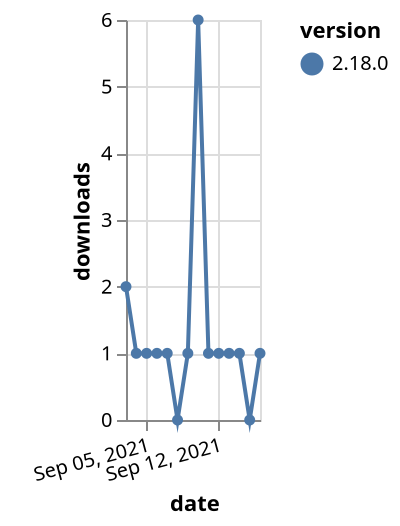 {"$schema": "https://vega.github.io/schema/vega-lite/v5.json", "description": "A simple bar chart with embedded data.", "data": {"values": [{"date": "2021-09-03", "total": 504, "delta": 2, "version": "2.18.0"}, {"date": "2021-09-04", "total": 505, "delta": 1, "version": "2.18.0"}, {"date": "2021-09-05", "total": 506, "delta": 1, "version": "2.18.0"}, {"date": "2021-09-06", "total": 507, "delta": 1, "version": "2.18.0"}, {"date": "2021-09-07", "total": 508, "delta": 1, "version": "2.18.0"}, {"date": "2021-09-08", "total": 508, "delta": 0, "version": "2.18.0"}, {"date": "2021-09-09", "total": 509, "delta": 1, "version": "2.18.0"}, {"date": "2021-09-10", "total": 515, "delta": 6, "version": "2.18.0"}, {"date": "2021-09-11", "total": 516, "delta": 1, "version": "2.18.0"}, {"date": "2021-09-12", "total": 517, "delta": 1, "version": "2.18.0"}, {"date": "2021-09-13", "total": 518, "delta": 1, "version": "2.18.0"}, {"date": "2021-09-14", "total": 519, "delta": 1, "version": "2.18.0"}, {"date": "2021-09-15", "total": 519, "delta": 0, "version": "2.18.0"}, {"date": "2021-09-16", "total": 520, "delta": 1, "version": "2.18.0"}]}, "width": "container", "mark": {"type": "line", "point": {"filled": true}}, "encoding": {"x": {"field": "date", "type": "temporal", "timeUnit": "yearmonthdate", "title": "date", "axis": {"labelAngle": -15}}, "y": {"field": "delta", "type": "quantitative", "title": "downloads"}, "color": {"field": "version", "type": "nominal"}, "tooltip": {"field": "delta"}}}